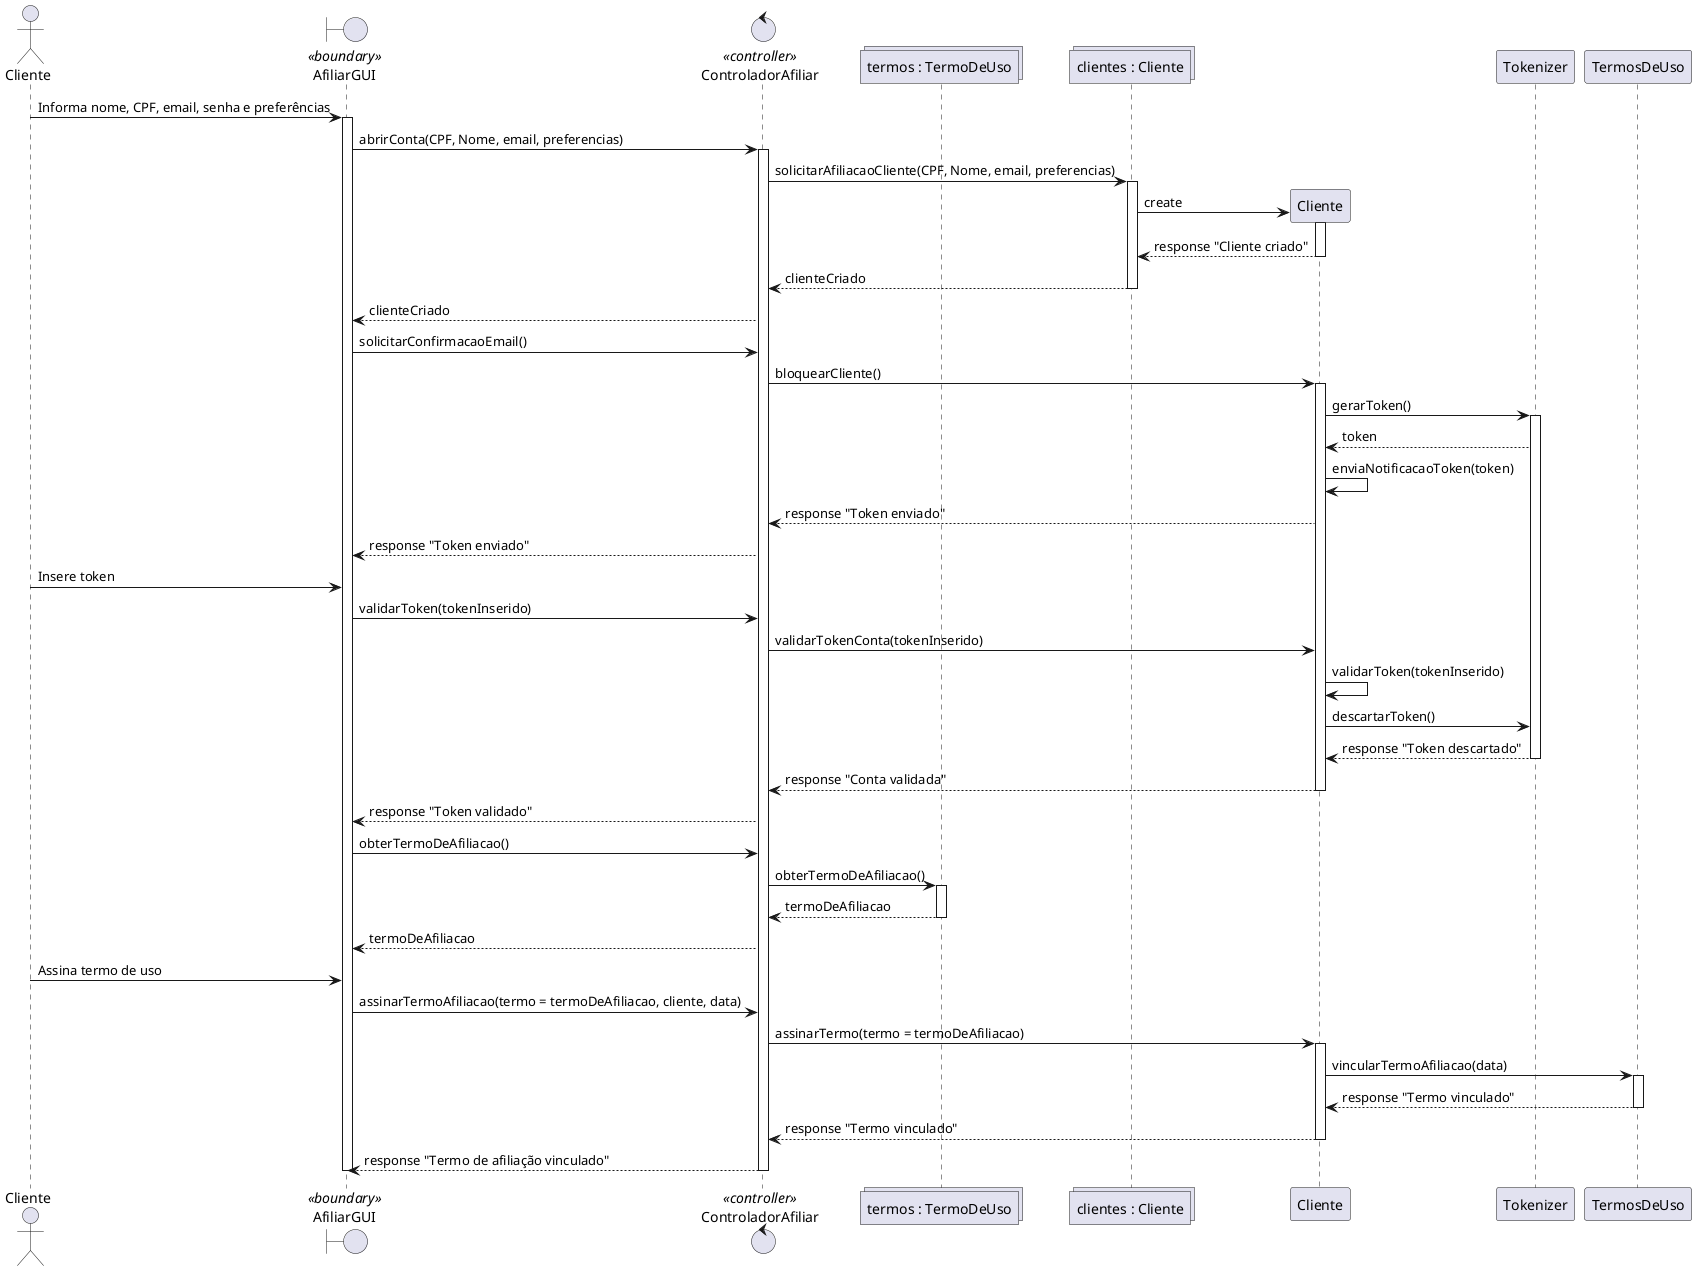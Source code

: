 @startuml

    actor Cliente as ator_cliente
    boundary AfiliarGUI as fronteira <<boundary>>
    control ControladorAfiliar as controler <<controller>>
    collections "termos : TermoDeUso" as lista_termo
    collections "clientes : Cliente" as lista_clientes
    participant Cliente
    participant Tokenizer
    participant TermosDeUso as class_termo
 
    ator_cliente -> fronteira : Informa nome, CPF, email, senha e preferências
    activate fronteira
    fronteira -> controler : abrirConta(CPF, Nome, email, preferencias)
    activate controler
    controler -> lista_clientes : solicitarAfiliacaoCliente(CPF, Nome, email, preferencias)
    activate lista_clientes
    lista_clientes ->  Cliente **: create 
    activate Cliente
    Cliente --> lista_clientes : response "Cliente criado"
    deactivate Cliente
    lista_clientes --> controler : clienteCriado
    deactivate lista_clientes
    controler --> fronteira : clienteCriado

    fronteira -> controler : solicitarConfirmacaoEmail()
    controler -> Cliente : bloquearCliente() 
    activate Cliente
    Cliente -> Tokenizer : gerarToken()
    activate Tokenizer
    Tokenizer --> Cliente : token
    Cliente -> Cliente : enviaNotificacaoToken(token)
    Cliente --> controler : response "Token enviado"
    controler --> fronteira : response "Token enviado"
    ator_cliente -> fronteira : Insere token
    fronteira -> controler : validarToken(tokenInserido)
    controler -> Cliente : validarTokenConta(tokenInserido)
    Cliente -> Cliente : validarToken(tokenInserido)
    Cliente -> Tokenizer : descartarToken()
    Tokenizer --> Cliente : response "Token descartado"
    deactivate Tokenizer
    Cliente --> controler : response "Conta validada"
    deactivate Cliente
    controler --> fronteira : response "Token validado"     

    fronteira -> controler : obterTermoDeAfiliacao()

    controler -> lista_termo: obterTermoDeAfiliacao()
    activate lista_termo
    lista_termo --> controler : termoDeAfiliacao
    deactivate lista_termo
    controler --> fronteira : termoDeAfiliacao

    ator_cliente -> fronteira : Assina termo de uso
    fronteira -> controler : assinarTermoAfiliacao(termo = termoDeAfiliacao, cliente, data)
    controler -> Cliente : assinarTermo(termo = termoDeAfiliacao)
    activate Cliente

    Cliente -> class_termo : vincularTermoAfiliacao(data)
    activate class_termo
    class_termo --> Cliente : response "Termo vinculado"
    deactivate class_termo
    Cliente --> controler : response "Termo vinculado"
    deactivate Cliente
    controler --> fronteira : response "Termo de afiliação vinculado" 

    deactivate controler
    deactivate fronteira

@enduml
